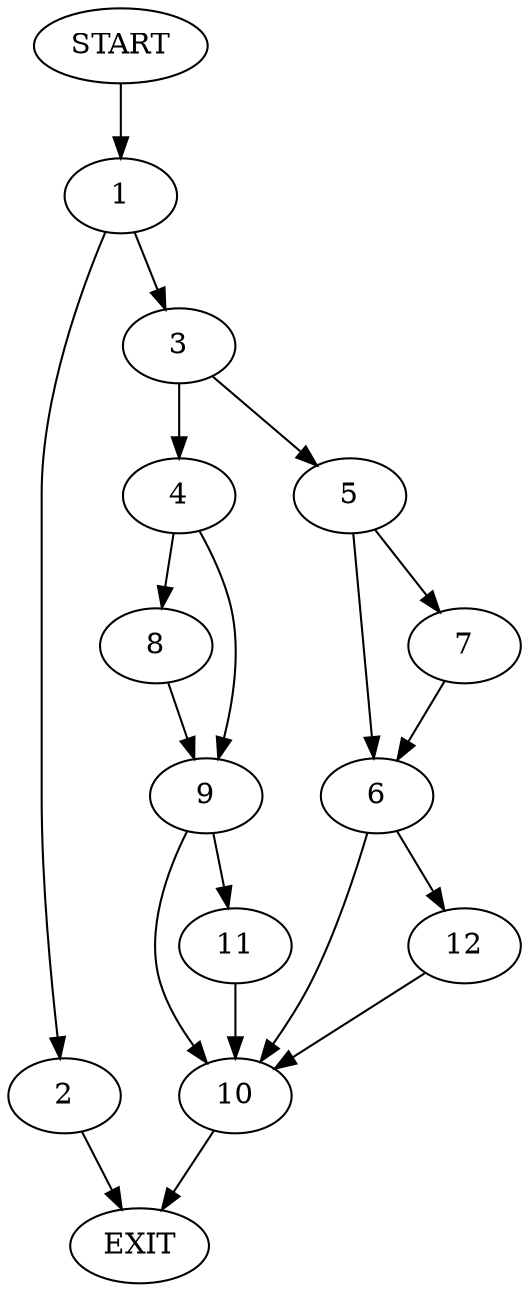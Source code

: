 digraph {
0 [label="START"]
13 [label="EXIT"]
0 -> 1
1 -> 2
1 -> 3
2 -> 13
3 -> 4
3 -> 5
5 -> 6
5 -> 7
4 -> 8
4 -> 9
9 -> 10
9 -> 11
8 -> 9
10 -> 13
11 -> 10
7 -> 6
6 -> 12
6 -> 10
12 -> 10
}
